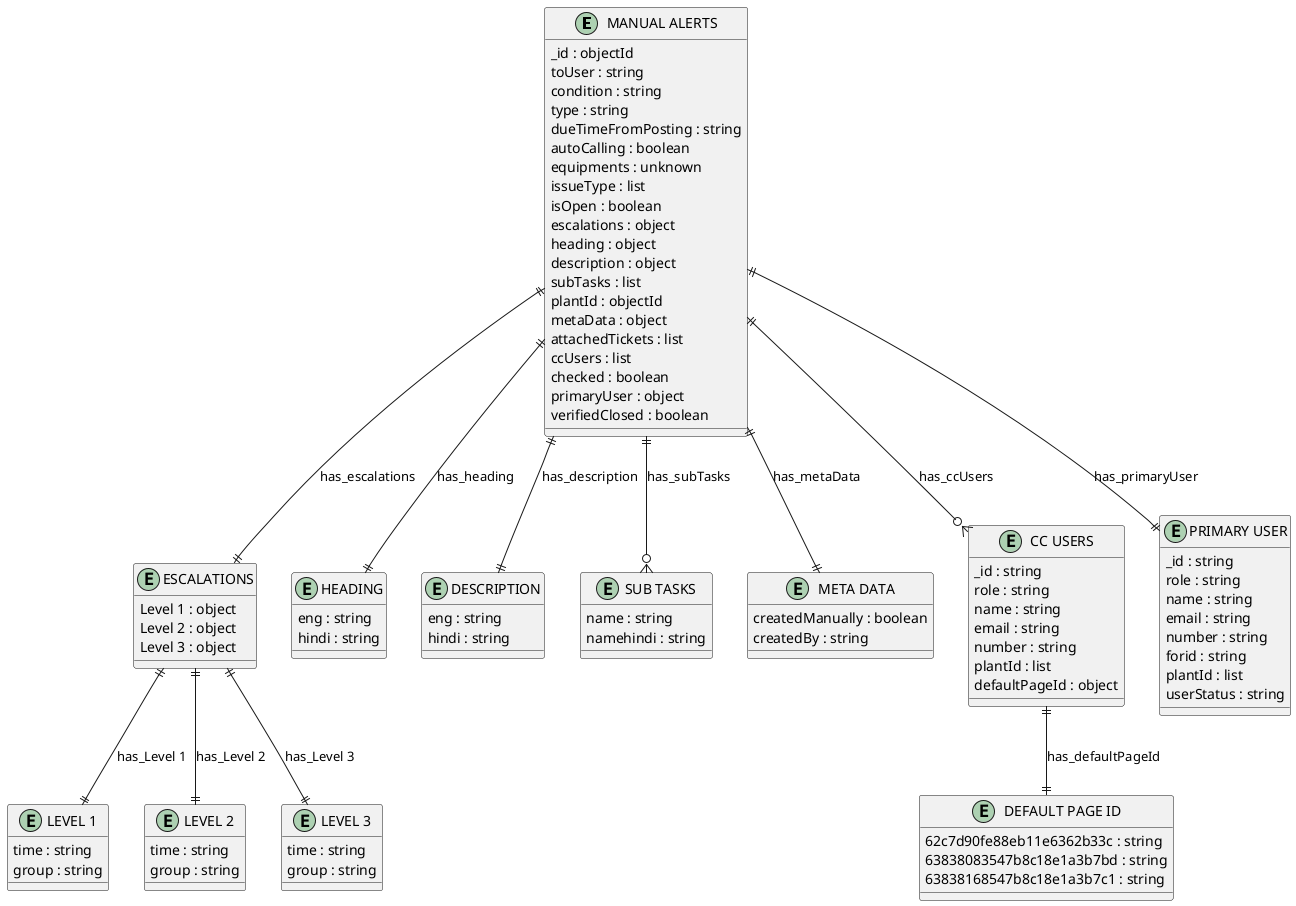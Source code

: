@startuml MANUAL_ALERTS_Diagram

entity "MANUAL ALERTS" as MANUAL_ALERTS {
  _id : objectId
  toUser : string
  condition : string
  type : string
  dueTimeFromPosting : string
  autoCalling : boolean
  equipments : unknown
  issueType : list
  isOpen : boolean
  escalations : object
  heading : object
  description : object
  subTasks : list
  plantId : objectId
  metaData : object
  attachedTickets : list
  ccUsers : list
  checked : boolean
  primaryUser : object
  verifiedClosed : boolean
}

entity "ESCALATIONS" as ESCALATIONS {
  Level 1 : object
  Level 2 : object
  Level 3 : object
}

entity "LEVEL 1" as LEVEL_1 {
  time : string
  group : string
}

entity "LEVEL 2" as LEVEL_2 {
  time : string
  group : string
}

entity "LEVEL 3" as LEVEL_3 {
  time : string
  group : string
}

entity "HEADING" as HEADING {
  eng : string
  hindi : string
}

entity "DESCRIPTION" as DESCRIPTION {
  eng : string
  hindi : string
}

entity "SUB TASKS" as SUB_TASKS {
  name : string
  namehindi : string
}

entity "META DATA" as META_DATA {
  createdManually : boolean
  createdBy : string
}

entity "CC USERS" as CC_USERS {
  _id : string
  role : string
  name : string
  email : string
  number : string
  plantId : list
  defaultPageId : object
}

entity "DEFAULT PAGE ID" as DEFAULT_PAGE_ID {
  62c7d90fe88eb11e6362b33c : string
  63838083547b8c18e1a3b7bd : string
  63838168547b8c18e1a3b7c1 : string
}

entity "PRIMARY USER" as PRIMARY_USER {
  _id : string
  role : string
  name : string
  email : string
  number : string
  forid : string
  plantId : list
  userStatus : string
}

' // Relationships
MANUAL_ALERTS ||--|| ESCALATIONS : has_escalations
ESCALATIONS ||--|| LEVEL_1 : has_Level 1
ESCALATIONS ||--|| LEVEL_2 : has_Level 2
ESCALATIONS ||--|| LEVEL_3 : has_Level 3
MANUAL_ALERTS ||--|| HEADING : has_heading
MANUAL_ALERTS ||--|| DESCRIPTION : has_description
MANUAL_ALERTS ||--o{ SUB_TASKS : has_subTasks
MANUAL_ALERTS ||--|| META_DATA : has_metaData
MANUAL_ALERTS ||--o{ CC_USERS : has_ccUsers
CC_USERS ||--|| DEFAULT_PAGE_ID : has_defaultPageId
MANUAL_ALERTS ||--|| PRIMARY_USER : has_primaryUser
@enduml